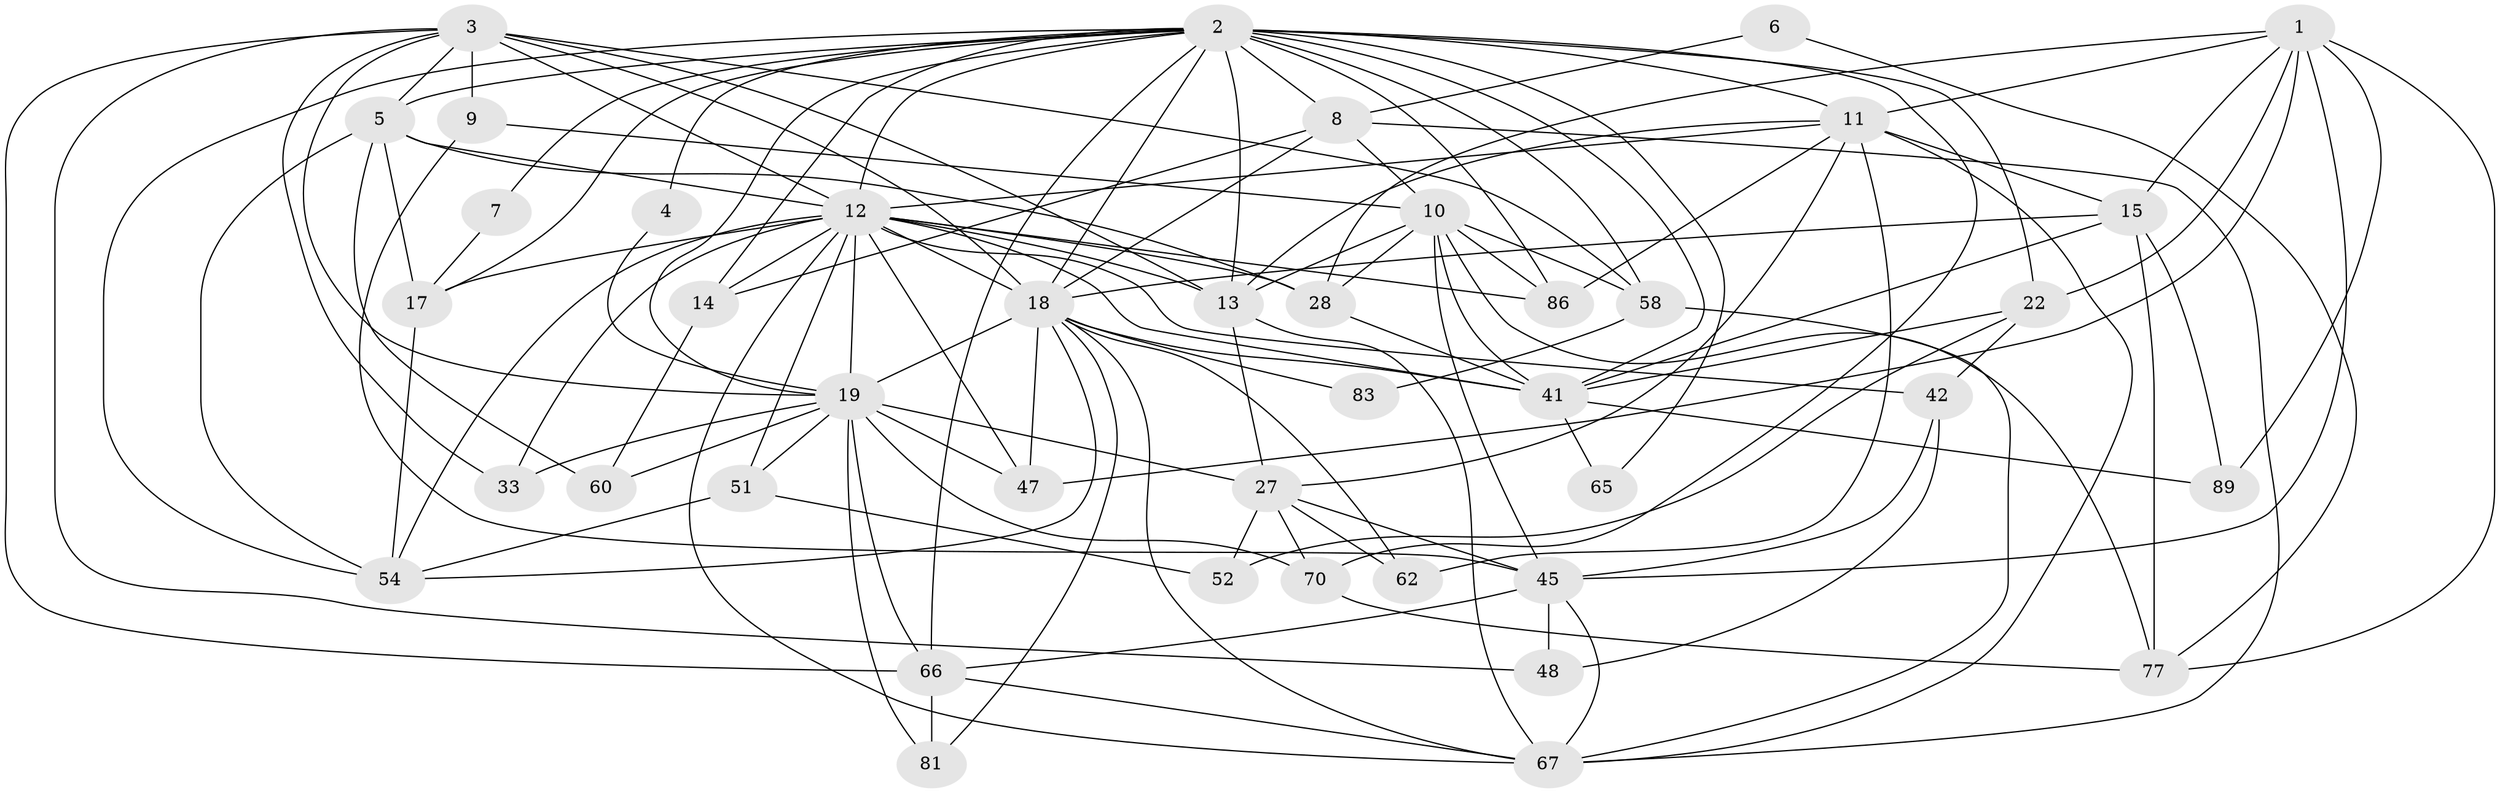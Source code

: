 // original degree distribution, {3: 0.29523809523809524, 4: 0.2571428571428571, 2: 0.12380952380952381, 5: 0.20952380952380953, 7: 0.05714285714285714, 6: 0.0380952380952381, 8: 0.009523809523809525, 9: 0.009523809523809525}
// Generated by graph-tools (version 1.1) at 2025/18/03/04/25 18:18:34]
// undirected, 42 vertices, 126 edges
graph export_dot {
graph [start="1"]
  node [color=gray90,style=filled];
  1 [super="+85"];
  2 [super="+100+20+63+34"];
  3 [super="+30"];
  4;
  5 [super="+59+68"];
  6;
  7;
  8 [super="+105+76"];
  9;
  10 [super="+87+88+84+80"];
  11 [super="+35"];
  12 [super="+21+25"];
  13 [super="+44"];
  14 [super="+16"];
  15 [super="+31+39"];
  17 [super="+96"];
  18 [super="+24+73"];
  19 [super="+26+36"];
  22 [super="+71+40"];
  27 [super="+79"];
  28 [super="+32"];
  33;
  41 [super="+50+90"];
  42;
  45 [super="+61+53+49"];
  47;
  48;
  51;
  52;
  54;
  58;
  60;
  62;
  65;
  66 [super="+103+92"];
  67 [super="+94"];
  70;
  77 [super="+101"];
  81;
  83;
  86;
  89;
  1 -- 89;
  1 -- 45;
  1 -- 28;
  1 -- 77 [weight=2];
  1 -- 47;
  1 -- 11;
  1 -- 15;
  1 -- 22;
  2 -- 41;
  2 -- 54;
  2 -- 65;
  2 -- 66;
  2 -- 8 [weight=2];
  2 -- 13;
  2 -- 86;
  2 -- 58;
  2 -- 4;
  2 -- 12;
  2 -- 70;
  2 -- 7;
  2 -- 11;
  2 -- 14;
  2 -- 17;
  2 -- 18 [weight=2];
  2 -- 19;
  2 -- 22;
  2 -- 5;
  3 -- 58;
  3 -- 48;
  3 -- 33;
  3 -- 9;
  3 -- 13 [weight=2];
  3 -- 66;
  3 -- 18;
  3 -- 5;
  3 -- 12;
  3 -- 19;
  4 -- 19;
  5 -- 60;
  5 -- 12 [weight=3];
  5 -- 17;
  5 -- 54;
  5 -- 28;
  6 -- 8;
  6 -- 77;
  7 -- 17;
  8 -- 14;
  8 -- 18;
  8 -- 67;
  8 -- 10;
  9 -- 45;
  9 -- 10 [weight=2];
  10 -- 41;
  10 -- 45;
  10 -- 77 [weight=2];
  10 -- 58;
  10 -- 13;
  10 -- 28;
  10 -- 86;
  11 -- 67;
  11 -- 15;
  11 -- 86;
  11 -- 27;
  11 -- 12;
  11 -- 13;
  11 -- 62;
  12 -- 67;
  12 -- 17;
  12 -- 18 [weight=3];
  12 -- 86;
  12 -- 33;
  12 -- 42;
  12 -- 47 [weight=2];
  12 -- 51;
  12 -- 54;
  12 -- 19;
  12 -- 28;
  12 -- 13 [weight=2];
  12 -- 41;
  12 -- 14;
  13 -- 67;
  13 -- 27;
  14 -- 60;
  15 -- 18;
  15 -- 89;
  15 -- 41;
  15 -- 77;
  17 -- 54;
  18 -- 41 [weight=2];
  18 -- 67;
  18 -- 47;
  18 -- 81;
  18 -- 62 [weight=2];
  18 -- 19 [weight=2];
  18 -- 83;
  18 -- 54;
  19 -- 70 [weight=2];
  19 -- 66;
  19 -- 47;
  19 -- 81;
  19 -- 51;
  19 -- 27;
  19 -- 60 [weight=2];
  19 -- 33;
  22 -- 52;
  22 -- 41;
  22 -- 42;
  27 -- 52;
  27 -- 62;
  27 -- 70;
  27 -- 45;
  28 -- 41;
  41 -- 89;
  41 -- 65;
  42 -- 48;
  42 -- 45;
  45 -- 48;
  45 -- 66;
  45 -- 67;
  51 -- 52;
  51 -- 54;
  58 -- 83;
  58 -- 67;
  66 -- 81;
  66 -- 67;
  70 -- 77;
}
